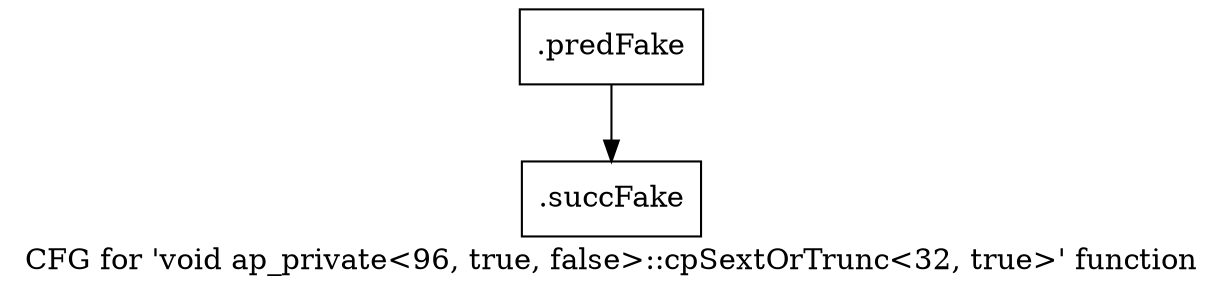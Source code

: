 digraph "CFG for 'void ap_private\<96, true, false\>::cpSextOrTrunc\<32, true\>' function" {
	label="CFG for 'void ap_private\<96, true, false\>::cpSextOrTrunc\<32, true\>' function";

	Node0x5fca800 [shape=record,filename="",linenumber="",label="{.predFake}"];
	Node0x5fca800 -> Node0x631b7a0[ callList="" memoryops="" filename="/mnt/xilinx/Vitis_HLS/2021.2/include/etc/ap_private.h" execusionnum="1"];
	Node0x631b7a0 [shape=record,filename="/mnt/xilinx/Vitis_HLS/2021.2/include/etc/ap_private.h",linenumber="5518",label="{.succFake}"];
}
